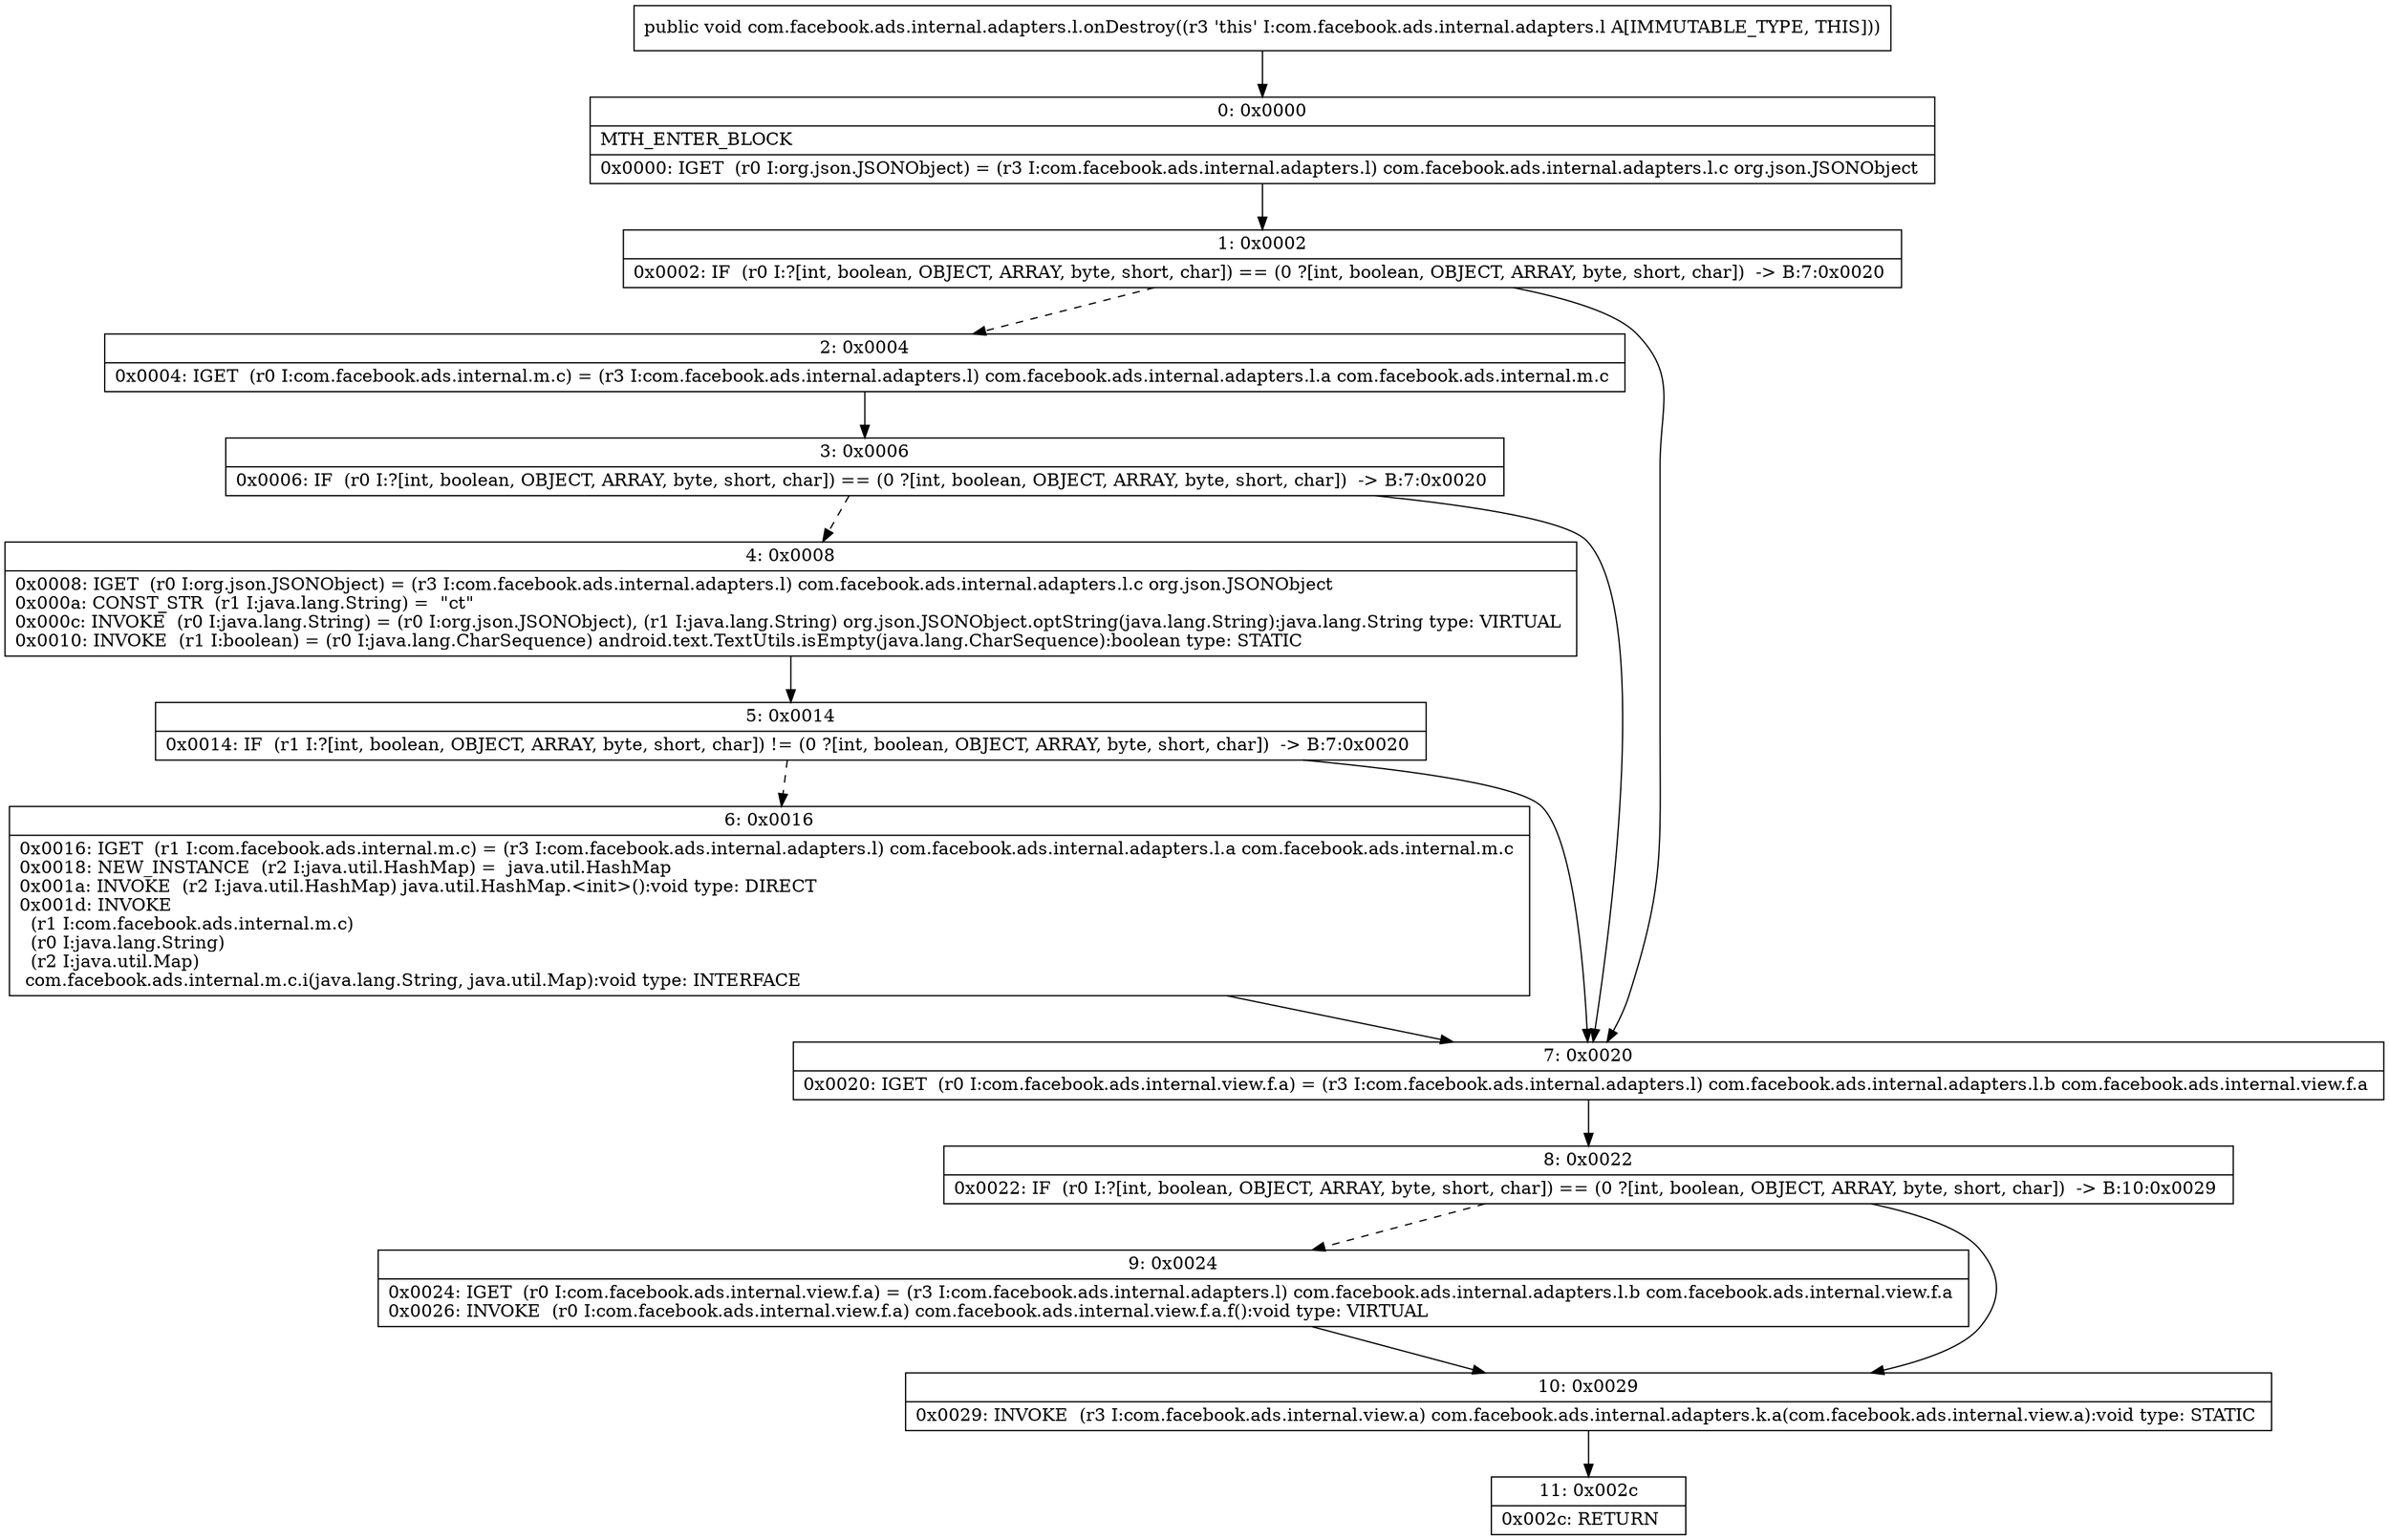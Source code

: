 digraph "CFG forcom.facebook.ads.internal.adapters.l.onDestroy()V" {
Node_0 [shape=record,label="{0\:\ 0x0000|MTH_ENTER_BLOCK\l|0x0000: IGET  (r0 I:org.json.JSONObject) = (r3 I:com.facebook.ads.internal.adapters.l) com.facebook.ads.internal.adapters.l.c org.json.JSONObject \l}"];
Node_1 [shape=record,label="{1\:\ 0x0002|0x0002: IF  (r0 I:?[int, boolean, OBJECT, ARRAY, byte, short, char]) == (0 ?[int, boolean, OBJECT, ARRAY, byte, short, char])  \-\> B:7:0x0020 \l}"];
Node_2 [shape=record,label="{2\:\ 0x0004|0x0004: IGET  (r0 I:com.facebook.ads.internal.m.c) = (r3 I:com.facebook.ads.internal.adapters.l) com.facebook.ads.internal.adapters.l.a com.facebook.ads.internal.m.c \l}"];
Node_3 [shape=record,label="{3\:\ 0x0006|0x0006: IF  (r0 I:?[int, boolean, OBJECT, ARRAY, byte, short, char]) == (0 ?[int, boolean, OBJECT, ARRAY, byte, short, char])  \-\> B:7:0x0020 \l}"];
Node_4 [shape=record,label="{4\:\ 0x0008|0x0008: IGET  (r0 I:org.json.JSONObject) = (r3 I:com.facebook.ads.internal.adapters.l) com.facebook.ads.internal.adapters.l.c org.json.JSONObject \l0x000a: CONST_STR  (r1 I:java.lang.String) =  \"ct\" \l0x000c: INVOKE  (r0 I:java.lang.String) = (r0 I:org.json.JSONObject), (r1 I:java.lang.String) org.json.JSONObject.optString(java.lang.String):java.lang.String type: VIRTUAL \l0x0010: INVOKE  (r1 I:boolean) = (r0 I:java.lang.CharSequence) android.text.TextUtils.isEmpty(java.lang.CharSequence):boolean type: STATIC \l}"];
Node_5 [shape=record,label="{5\:\ 0x0014|0x0014: IF  (r1 I:?[int, boolean, OBJECT, ARRAY, byte, short, char]) != (0 ?[int, boolean, OBJECT, ARRAY, byte, short, char])  \-\> B:7:0x0020 \l}"];
Node_6 [shape=record,label="{6\:\ 0x0016|0x0016: IGET  (r1 I:com.facebook.ads.internal.m.c) = (r3 I:com.facebook.ads.internal.adapters.l) com.facebook.ads.internal.adapters.l.a com.facebook.ads.internal.m.c \l0x0018: NEW_INSTANCE  (r2 I:java.util.HashMap) =  java.util.HashMap \l0x001a: INVOKE  (r2 I:java.util.HashMap) java.util.HashMap.\<init\>():void type: DIRECT \l0x001d: INVOKE  \l  (r1 I:com.facebook.ads.internal.m.c)\l  (r0 I:java.lang.String)\l  (r2 I:java.util.Map)\l com.facebook.ads.internal.m.c.i(java.lang.String, java.util.Map):void type: INTERFACE \l}"];
Node_7 [shape=record,label="{7\:\ 0x0020|0x0020: IGET  (r0 I:com.facebook.ads.internal.view.f.a) = (r3 I:com.facebook.ads.internal.adapters.l) com.facebook.ads.internal.adapters.l.b com.facebook.ads.internal.view.f.a \l}"];
Node_8 [shape=record,label="{8\:\ 0x0022|0x0022: IF  (r0 I:?[int, boolean, OBJECT, ARRAY, byte, short, char]) == (0 ?[int, boolean, OBJECT, ARRAY, byte, short, char])  \-\> B:10:0x0029 \l}"];
Node_9 [shape=record,label="{9\:\ 0x0024|0x0024: IGET  (r0 I:com.facebook.ads.internal.view.f.a) = (r3 I:com.facebook.ads.internal.adapters.l) com.facebook.ads.internal.adapters.l.b com.facebook.ads.internal.view.f.a \l0x0026: INVOKE  (r0 I:com.facebook.ads.internal.view.f.a) com.facebook.ads.internal.view.f.a.f():void type: VIRTUAL \l}"];
Node_10 [shape=record,label="{10\:\ 0x0029|0x0029: INVOKE  (r3 I:com.facebook.ads.internal.view.a) com.facebook.ads.internal.adapters.k.a(com.facebook.ads.internal.view.a):void type: STATIC \l}"];
Node_11 [shape=record,label="{11\:\ 0x002c|0x002c: RETURN   \l}"];
MethodNode[shape=record,label="{public void com.facebook.ads.internal.adapters.l.onDestroy((r3 'this' I:com.facebook.ads.internal.adapters.l A[IMMUTABLE_TYPE, THIS])) }"];
MethodNode -> Node_0;
Node_0 -> Node_1;
Node_1 -> Node_2[style=dashed];
Node_1 -> Node_7;
Node_2 -> Node_3;
Node_3 -> Node_4[style=dashed];
Node_3 -> Node_7;
Node_4 -> Node_5;
Node_5 -> Node_6[style=dashed];
Node_5 -> Node_7;
Node_6 -> Node_7;
Node_7 -> Node_8;
Node_8 -> Node_9[style=dashed];
Node_8 -> Node_10;
Node_9 -> Node_10;
Node_10 -> Node_11;
}

